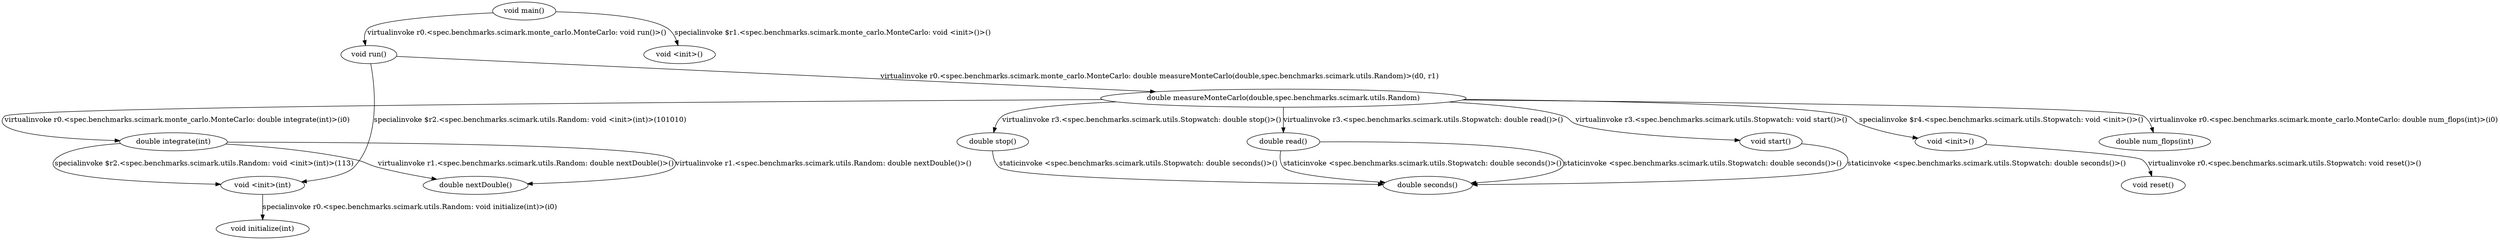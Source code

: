 digraph g {
13[label="void initialize(int)"]
8[label="double stop()"]
5[label="void <init>()"]
10[label="double read()"]
0[label="void main()"]
7[label="double integrate(int)"]
12[label="double nextDouble()"]
11[label="double seconds()"]
6[label="void start()"]
14[label="void reset()"]
3[label="void <init>(int)"]
4[label="double measureMonteCarlo(double,spec.benchmarks.scimark.utils.Random)"]
1[label="void <init>()"]
9[label="double num_flops(int)"]
2[label="void run()"]
0->1[label="specialinvoke $r1.<spec.benchmarks.scimark.monte_carlo.MonteCarlo: void <init>()>()"]
0->2[label="virtualinvoke r0.<spec.benchmarks.scimark.monte_carlo.MonteCarlo: void run()>()"]
2->3[label="specialinvoke $r2.<spec.benchmarks.scimark.utils.Random: void <init>(int)>(101010)"]
2->4[label="virtualinvoke r0.<spec.benchmarks.scimark.monte_carlo.MonteCarlo: double measureMonteCarlo(double,spec.benchmarks.scimark.utils.Random)>(d0, r1)"]
4->5[label="specialinvoke $r4.<spec.benchmarks.scimark.utils.Stopwatch: void <init>()>()"]
4->6[label="virtualinvoke r3.<spec.benchmarks.scimark.utils.Stopwatch: void start()>()"]
7->3[label="specialinvoke $r2.<spec.benchmarks.scimark.utils.Random: void <init>(int)>(113)"]
5->14[label="virtualinvoke r0.<spec.benchmarks.scimark.utils.Stopwatch: void reset()>()"]
4->7[label="virtualinvoke r0.<spec.benchmarks.scimark.monte_carlo.MonteCarlo: double integrate(int)>(i0)"]
3->13[label="specialinvoke r0.<spec.benchmarks.scimark.utils.Random: void initialize(int)>(i0)"]
4->8[label="virtualinvoke r3.<spec.benchmarks.scimark.utils.Stopwatch: double stop()>()"]
10->11[label="staticinvoke <spec.benchmarks.scimark.utils.Stopwatch: double seconds()>()"]
10->11[label="staticinvoke <spec.benchmarks.scimark.utils.Stopwatch: double seconds()>()"]
4->9[label="virtualinvoke r0.<spec.benchmarks.scimark.monte_carlo.MonteCarlo: double num_flops(int)>(i0)"]
8->11[label="staticinvoke <spec.benchmarks.scimark.utils.Stopwatch: double seconds()>()"]
4->10[label="virtualinvoke r3.<spec.benchmarks.scimark.utils.Stopwatch: double read()>()"]
7->12[label="virtualinvoke r1.<spec.benchmarks.scimark.utils.Random: double nextDouble()>()"]
7->12[label="virtualinvoke r1.<spec.benchmarks.scimark.utils.Random: double nextDouble()>()"]
6->11[label="staticinvoke <spec.benchmarks.scimark.utils.Stopwatch: double seconds()>()"]
}
